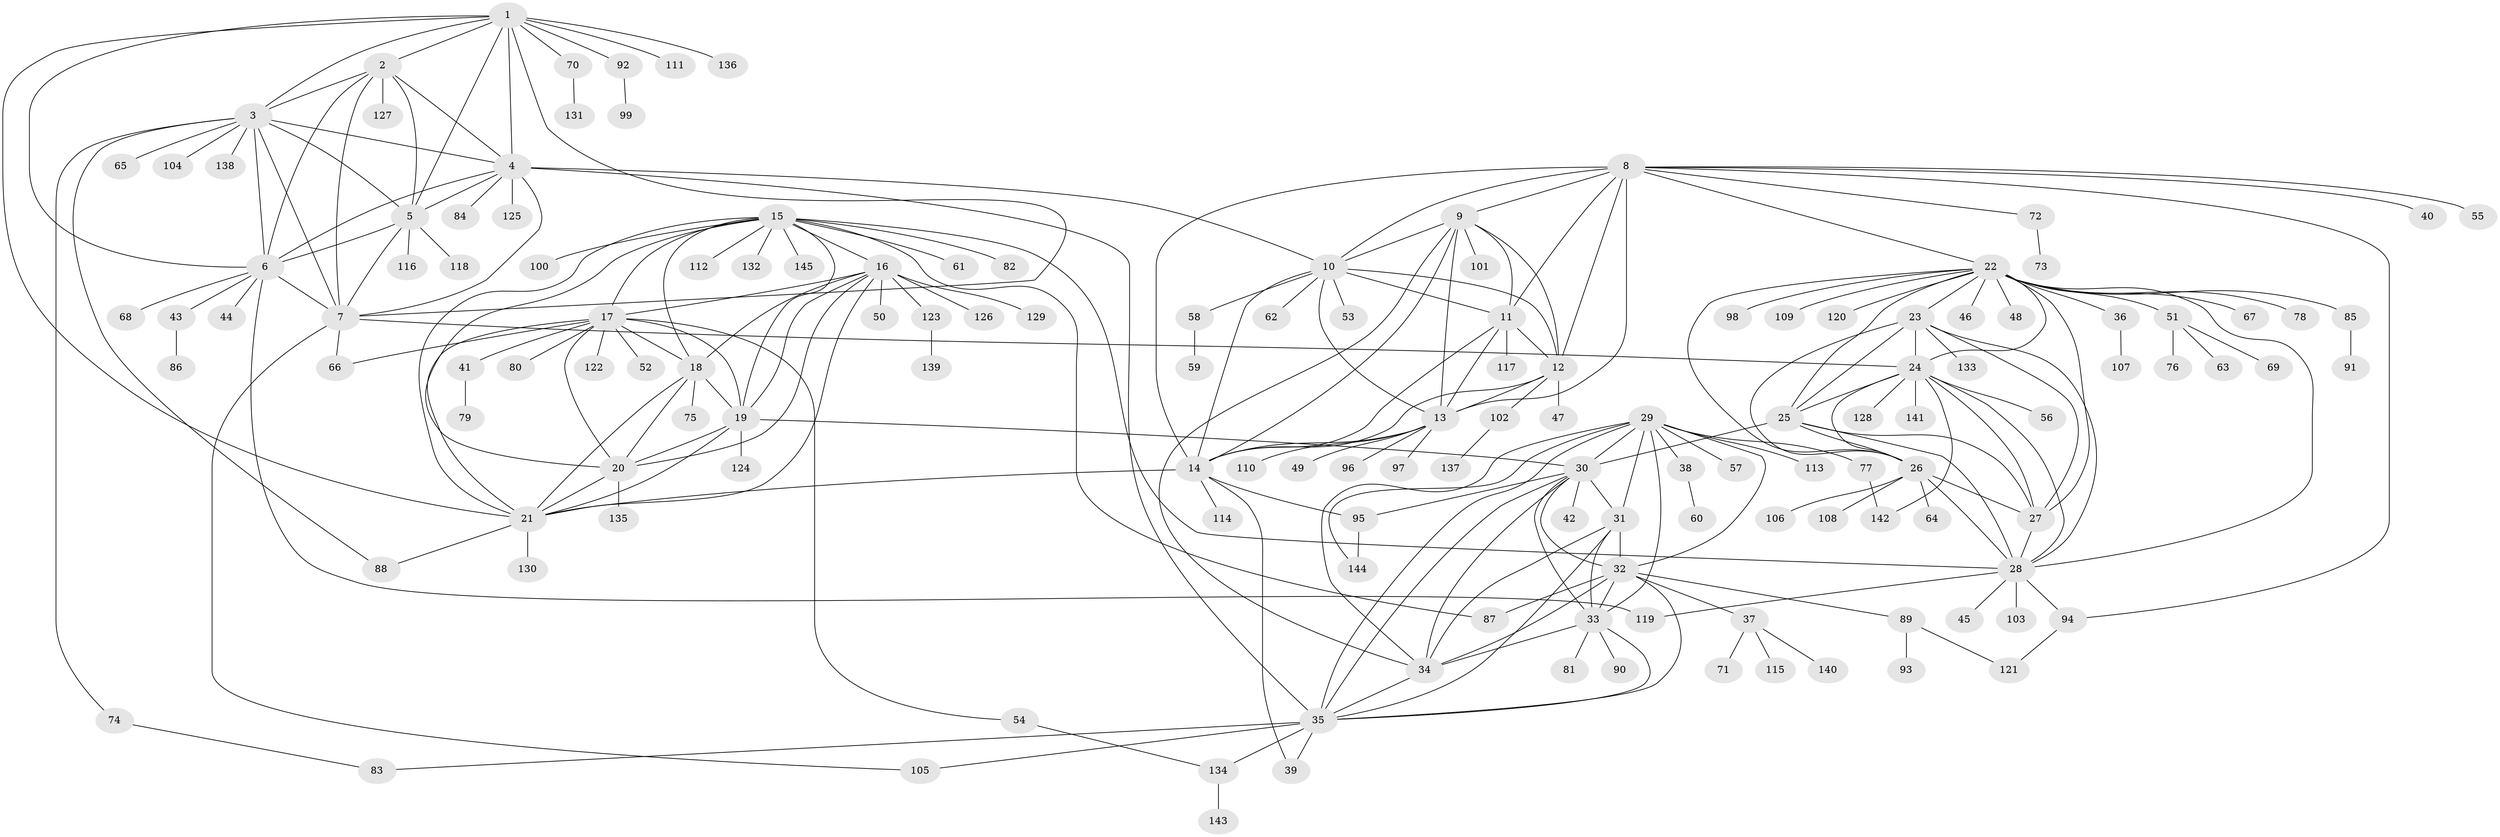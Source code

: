 // Generated by graph-tools (version 1.1) at 2025/11/02/27/25 16:11:30]
// undirected, 145 vertices, 238 edges
graph export_dot {
graph [start="1"]
  node [color=gray90,style=filled];
  1;
  2;
  3;
  4;
  5;
  6;
  7;
  8;
  9;
  10;
  11;
  12;
  13;
  14;
  15;
  16;
  17;
  18;
  19;
  20;
  21;
  22;
  23;
  24;
  25;
  26;
  27;
  28;
  29;
  30;
  31;
  32;
  33;
  34;
  35;
  36;
  37;
  38;
  39;
  40;
  41;
  42;
  43;
  44;
  45;
  46;
  47;
  48;
  49;
  50;
  51;
  52;
  53;
  54;
  55;
  56;
  57;
  58;
  59;
  60;
  61;
  62;
  63;
  64;
  65;
  66;
  67;
  68;
  69;
  70;
  71;
  72;
  73;
  74;
  75;
  76;
  77;
  78;
  79;
  80;
  81;
  82;
  83;
  84;
  85;
  86;
  87;
  88;
  89;
  90;
  91;
  92;
  93;
  94;
  95;
  96;
  97;
  98;
  99;
  100;
  101;
  102;
  103;
  104;
  105;
  106;
  107;
  108;
  109;
  110;
  111;
  112;
  113;
  114;
  115;
  116;
  117;
  118;
  119;
  120;
  121;
  122;
  123;
  124;
  125;
  126;
  127;
  128;
  129;
  130;
  131;
  132;
  133;
  134;
  135;
  136;
  137;
  138;
  139;
  140;
  141;
  142;
  143;
  144;
  145;
  1 -- 2;
  1 -- 3;
  1 -- 4;
  1 -- 5;
  1 -- 6;
  1 -- 7;
  1 -- 21;
  1 -- 70;
  1 -- 92;
  1 -- 111;
  1 -- 136;
  2 -- 3;
  2 -- 4;
  2 -- 5;
  2 -- 6;
  2 -- 7;
  2 -- 127;
  3 -- 4;
  3 -- 5;
  3 -- 6;
  3 -- 7;
  3 -- 65;
  3 -- 74;
  3 -- 88;
  3 -- 104;
  3 -- 138;
  4 -- 5;
  4 -- 6;
  4 -- 7;
  4 -- 10;
  4 -- 35;
  4 -- 84;
  4 -- 125;
  5 -- 6;
  5 -- 7;
  5 -- 116;
  5 -- 118;
  6 -- 7;
  6 -- 43;
  6 -- 44;
  6 -- 68;
  6 -- 119;
  7 -- 24;
  7 -- 66;
  7 -- 105;
  8 -- 9;
  8 -- 10;
  8 -- 11;
  8 -- 12;
  8 -- 13;
  8 -- 14;
  8 -- 22;
  8 -- 40;
  8 -- 55;
  8 -- 72;
  8 -- 94;
  9 -- 10;
  9 -- 11;
  9 -- 12;
  9 -- 13;
  9 -- 14;
  9 -- 34;
  9 -- 101;
  10 -- 11;
  10 -- 12;
  10 -- 13;
  10 -- 14;
  10 -- 53;
  10 -- 58;
  10 -- 62;
  11 -- 12;
  11 -- 13;
  11 -- 14;
  11 -- 117;
  12 -- 13;
  12 -- 14;
  12 -- 47;
  12 -- 102;
  13 -- 14;
  13 -- 49;
  13 -- 96;
  13 -- 97;
  13 -- 110;
  14 -- 21;
  14 -- 39;
  14 -- 95;
  14 -- 114;
  15 -- 16;
  15 -- 17;
  15 -- 18;
  15 -- 19;
  15 -- 20;
  15 -- 21;
  15 -- 28;
  15 -- 61;
  15 -- 82;
  15 -- 87;
  15 -- 100;
  15 -- 112;
  15 -- 132;
  15 -- 145;
  16 -- 17;
  16 -- 18;
  16 -- 19;
  16 -- 20;
  16 -- 21;
  16 -- 50;
  16 -- 123;
  16 -- 126;
  16 -- 129;
  17 -- 18;
  17 -- 19;
  17 -- 20;
  17 -- 21;
  17 -- 41;
  17 -- 52;
  17 -- 54;
  17 -- 66;
  17 -- 80;
  17 -- 122;
  18 -- 19;
  18 -- 20;
  18 -- 21;
  18 -- 75;
  19 -- 20;
  19 -- 21;
  19 -- 30;
  19 -- 124;
  20 -- 21;
  20 -- 135;
  21 -- 88;
  21 -- 130;
  22 -- 23;
  22 -- 24;
  22 -- 25;
  22 -- 26;
  22 -- 27;
  22 -- 28;
  22 -- 36;
  22 -- 46;
  22 -- 48;
  22 -- 51;
  22 -- 67;
  22 -- 78;
  22 -- 85;
  22 -- 98;
  22 -- 109;
  22 -- 120;
  23 -- 24;
  23 -- 25;
  23 -- 26;
  23 -- 27;
  23 -- 28;
  23 -- 133;
  24 -- 25;
  24 -- 26;
  24 -- 27;
  24 -- 28;
  24 -- 56;
  24 -- 128;
  24 -- 141;
  24 -- 142;
  25 -- 26;
  25 -- 27;
  25 -- 28;
  25 -- 30;
  26 -- 27;
  26 -- 28;
  26 -- 64;
  26 -- 106;
  26 -- 108;
  27 -- 28;
  28 -- 45;
  28 -- 94;
  28 -- 103;
  28 -- 119;
  29 -- 30;
  29 -- 31;
  29 -- 32;
  29 -- 33;
  29 -- 34;
  29 -- 35;
  29 -- 38;
  29 -- 57;
  29 -- 77;
  29 -- 113;
  29 -- 144;
  30 -- 31;
  30 -- 32;
  30 -- 33;
  30 -- 34;
  30 -- 35;
  30 -- 42;
  30 -- 95;
  31 -- 32;
  31 -- 33;
  31 -- 34;
  31 -- 35;
  32 -- 33;
  32 -- 34;
  32 -- 35;
  32 -- 37;
  32 -- 87;
  32 -- 89;
  33 -- 34;
  33 -- 35;
  33 -- 81;
  33 -- 90;
  34 -- 35;
  35 -- 39;
  35 -- 83;
  35 -- 105;
  35 -- 134;
  36 -- 107;
  37 -- 71;
  37 -- 115;
  37 -- 140;
  38 -- 60;
  41 -- 79;
  43 -- 86;
  51 -- 63;
  51 -- 69;
  51 -- 76;
  54 -- 134;
  58 -- 59;
  70 -- 131;
  72 -- 73;
  74 -- 83;
  77 -- 142;
  85 -- 91;
  89 -- 93;
  89 -- 121;
  92 -- 99;
  94 -- 121;
  95 -- 144;
  102 -- 137;
  123 -- 139;
  134 -- 143;
}
